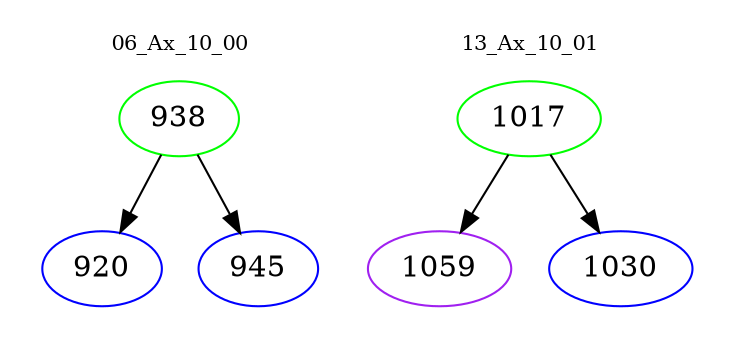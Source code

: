 digraph{
subgraph cluster_0 {
color = white
label = "06_Ax_10_00";
fontsize=10;
T0_938 [label="938", color="green"]
T0_938 -> T0_920 [color="black"]
T0_920 [label="920", color="blue"]
T0_938 -> T0_945 [color="black"]
T0_945 [label="945", color="blue"]
}
subgraph cluster_1 {
color = white
label = "13_Ax_10_01";
fontsize=10;
T1_1017 [label="1017", color="green"]
T1_1017 -> T1_1059 [color="black"]
T1_1059 [label="1059", color="purple"]
T1_1017 -> T1_1030 [color="black"]
T1_1030 [label="1030", color="blue"]
}
}
